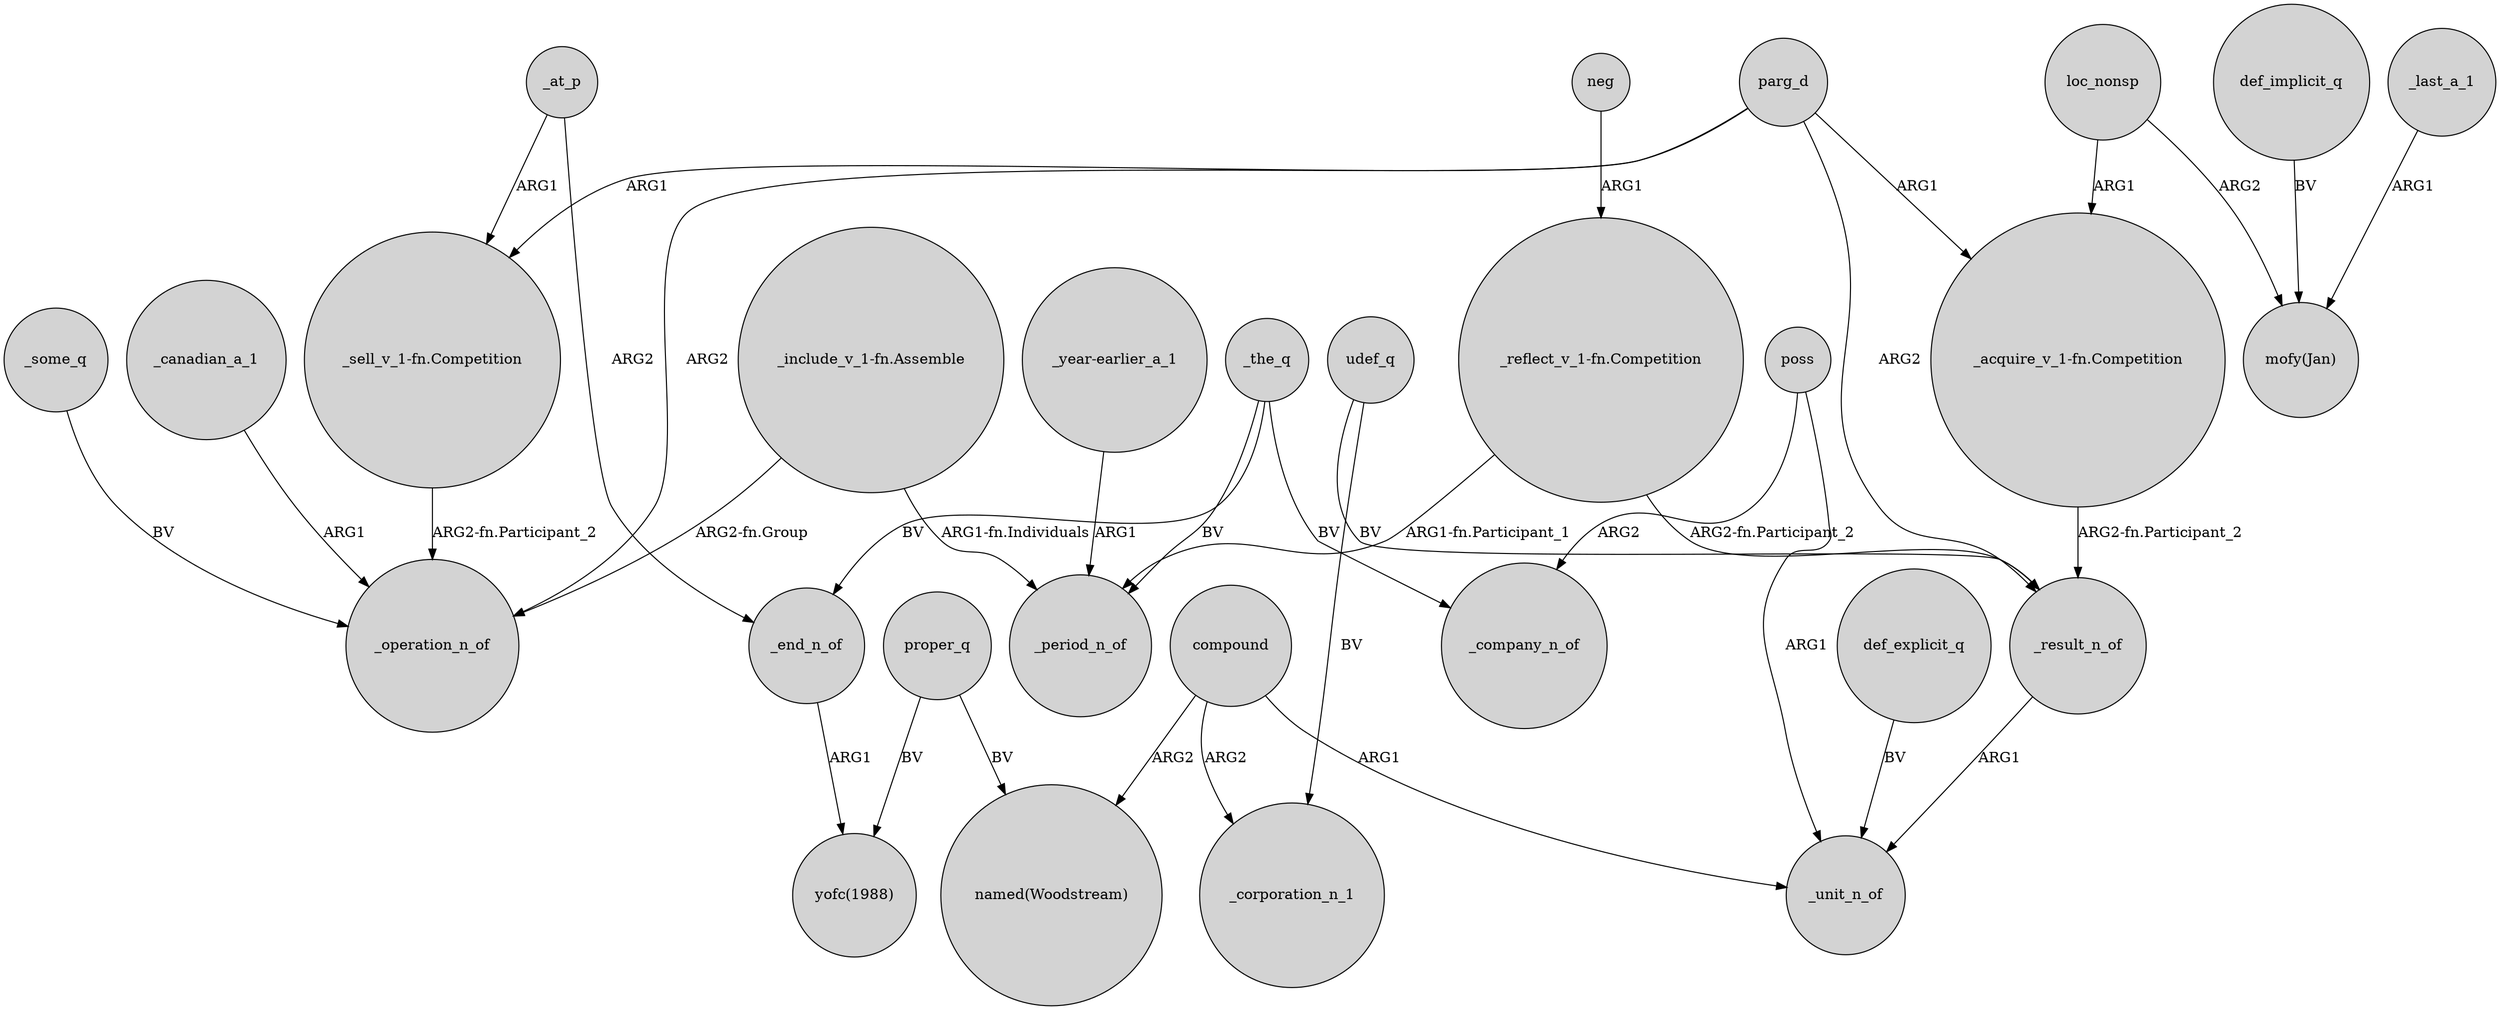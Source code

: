 digraph {
	node [shape=circle style=filled]
	_end_n_of -> "yofc(1988)" [label=ARG1]
	_at_p -> _end_n_of [label=ARG2]
	parg_d -> _result_n_of [label=ARG2]
	"_reflect_v_1-fn.Competition" -> _result_n_of [label="ARG2-fn.Participant_2"]
	parg_d -> "_sell_v_1-fn.Competition" [label=ARG1]
	"_year-earlier_a_1" -> _period_n_of [label=ARG1]
	"_sell_v_1-fn.Competition" -> _operation_n_of [label="ARG2-fn.Participant_2"]
	compound -> "named(Woodstream)" [label=ARG2]
	_some_q -> _operation_n_of [label=BV]
	poss -> _company_n_of [label=ARG2]
	def_explicit_q -> _unit_n_of [label=BV]
	_result_n_of -> _unit_n_of [label=ARG1]
	_canadian_a_1 -> _operation_n_of [label=ARG1]
	"_include_v_1-fn.Assemble" -> _period_n_of [label="ARG1-fn.Individuals"]
	proper_q -> "yofc(1988)" [label=BV]
	compound -> _corporation_n_1 [label=ARG2]
	udef_q -> _corporation_n_1 [label=BV]
	_at_p -> "_sell_v_1-fn.Competition" [label=ARG1]
	parg_d -> "_acquire_v_1-fn.Competition" [label=ARG1]
	loc_nonsp -> "mofy(Jan)" [label=ARG2]
	poss -> _unit_n_of [label=ARG1]
	compound -> _unit_n_of [label=ARG1]
	_the_q -> _period_n_of [label=BV]
	proper_q -> "named(Woodstream)" [label=BV]
	neg -> "_reflect_v_1-fn.Competition" [label=ARG1]
	"_acquire_v_1-fn.Competition" -> _result_n_of [label="ARG2-fn.Participant_2"]
	def_implicit_q -> "mofy(Jan)" [label=BV]
	"_include_v_1-fn.Assemble" -> _operation_n_of [label="ARG2-fn.Group"]
	udef_q -> _result_n_of [label=BV]
	parg_d -> _operation_n_of [label=ARG2]
	_the_q -> _company_n_of [label=BV]
	_last_a_1 -> "mofy(Jan)" [label=ARG1]
	_the_q -> _end_n_of [label=BV]
	"_reflect_v_1-fn.Competition" -> _period_n_of [label="ARG1-fn.Participant_1"]
	loc_nonsp -> "_acquire_v_1-fn.Competition" [label=ARG1]
}
